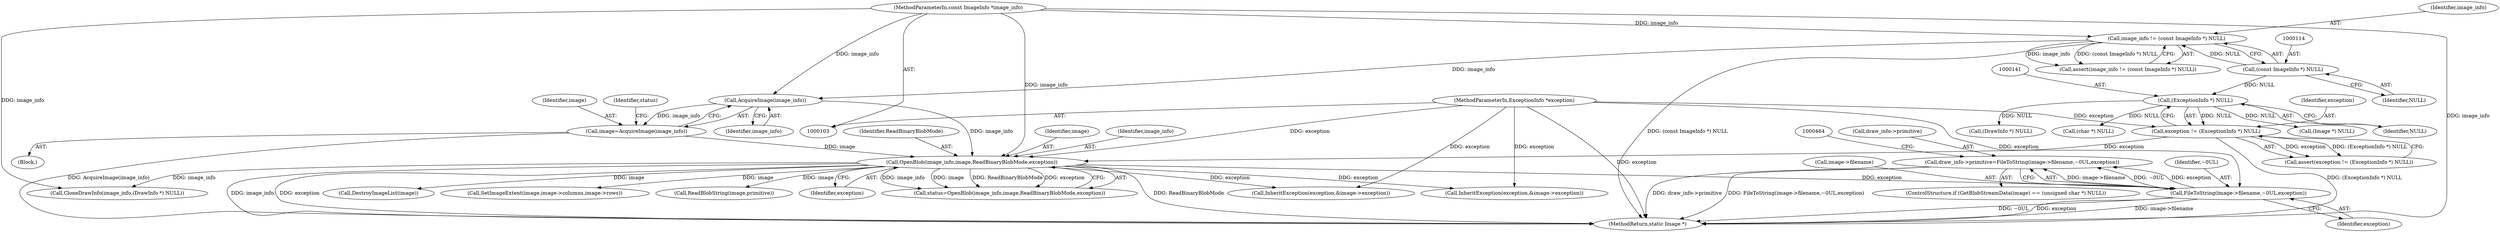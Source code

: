 digraph "0_ImageMagick_f6e9d0d9955e85bdd7540b251cd50d598dacc5e6_38@pointer" {
"1000415" [label="(Call,draw_info->primitive=FileToString(image->filename,~0UL,exception))"];
"1000419" [label="(Call,FileToString(image->filename,~0UL,exception))"];
"1000155" [label="(Call,OpenBlob(image_info,image,ReadBinaryBlobMode,exception))"];
"1000151" [label="(Call,AcquireImage(image_info))"];
"1000111" [label="(Call,image_info != (const ImageInfo *) NULL)"];
"1000104" [label="(MethodParameterIn,const ImageInfo *image_info)"];
"1000113" [label="(Call,(const ImageInfo *) NULL)"];
"1000149" [label="(Call,image=AcquireImage(image_info))"];
"1000138" [label="(Call,exception != (ExceptionInfo *) NULL)"];
"1000105" [label="(MethodParameterIn,ExceptionInfo *exception)"];
"1000140" [label="(Call,(ExceptionInfo *) NULL)"];
"1000157" [label="(Identifier,image)"];
"1000137" [label="(Call,assert(exception != (ExceptionInfo *) NULL))"];
"1000479" [label="(MethodReturn,static Image *)"];
"1000151" [label="(Call,AcquireImage(image_info))"];
"1000167" [label="(Call,DestroyImageList(image))"];
"1000366" [label="(Call,SetImageExtent(image,image->columns,image->rows))"];
"1000113" [label="(Call,(const ImageInfo *) NULL)"];
"1000104" [label="(MethodParameterIn,const ImageInfo *image_info)"];
"1000408" [label="(ControlStructure,if (GetBlobStreamData(image) == (unsigned char *) NULL))"];
"1000420" [label="(Call,image->filename)"];
"1000423" [label="(Identifier,~0UL)"];
"1000111" [label="(Call,image_info != (const ImageInfo *) NULL)"];
"1000115" [label="(Identifier,NULL)"];
"1000191" [label="(Call,ReadBlobString(image,primitive))"];
"1000415" [label="(Call,draw_info->primitive=FileToString(image->filename,~0UL,exception))"];
"1000142" [label="(Identifier,NULL)"];
"1000295" [label="(Call,(DrawInfo *) NULL)"];
"1000112" [label="(Identifier,image_info)"];
"1000159" [label="(Identifier,exception)"];
"1000424" [label="(Identifier,exception)"];
"1000152" [label="(Identifier,image_info)"];
"1000110" [label="(Call,assert(image_info != (const ImageInfo *) NULL))"];
"1000156" [label="(Identifier,image_info)"];
"1000293" [label="(Call,CloneDrawInfo(image_info,(DrawInfo *) NULL))"];
"1000416" [label="(Call,draw_info->primitive)"];
"1000194" [label="(Call,(char *) NULL)"];
"1000170" [label="(Call,(Image *) NULL)"];
"1000150" [label="(Identifier,image)"];
"1000379" [label="(Call,InheritException(exception,&image->exception))"];
"1000140" [label="(Call,(ExceptionInfo *) NULL)"];
"1000419" [label="(Call,FileToString(image->filename,~0UL,exception))"];
"1000158" [label="(Identifier,ReadBinaryBlobMode)"];
"1000139" [label="(Identifier,exception)"];
"1000153" [label="(Call,status=OpenBlob(image_info,image,ReadBinaryBlobMode,exception))"];
"1000155" [label="(Call,OpenBlob(image_info,image,ReadBinaryBlobMode,exception))"];
"1000149" [label="(Call,image=AcquireImage(image_info))"];
"1000138" [label="(Call,exception != (ExceptionInfo *) NULL)"];
"1000105" [label="(MethodParameterIn,ExceptionInfo *exception)"];
"1000154" [label="(Identifier,status)"];
"1000106" [label="(Block,)"];
"1000394" [label="(Call,InheritException(exception,&image->exception))"];
"1000415" -> "1000408"  [label="AST: "];
"1000415" -> "1000419"  [label="CFG: "];
"1000416" -> "1000415"  [label="AST: "];
"1000419" -> "1000415"  [label="AST: "];
"1000464" -> "1000415"  [label="CFG: "];
"1000415" -> "1000479"  [label="DDG: draw_info->primitive"];
"1000415" -> "1000479"  [label="DDG: FileToString(image->filename,~0UL,exception)"];
"1000419" -> "1000415"  [label="DDG: image->filename"];
"1000419" -> "1000415"  [label="DDG: ~0UL"];
"1000419" -> "1000415"  [label="DDG: exception"];
"1000419" -> "1000424"  [label="CFG: "];
"1000420" -> "1000419"  [label="AST: "];
"1000423" -> "1000419"  [label="AST: "];
"1000424" -> "1000419"  [label="AST: "];
"1000419" -> "1000479"  [label="DDG: image->filename"];
"1000419" -> "1000479"  [label="DDG: ~0UL"];
"1000419" -> "1000479"  [label="DDG: exception"];
"1000155" -> "1000419"  [label="DDG: exception"];
"1000105" -> "1000419"  [label="DDG: exception"];
"1000155" -> "1000153"  [label="AST: "];
"1000155" -> "1000159"  [label="CFG: "];
"1000156" -> "1000155"  [label="AST: "];
"1000157" -> "1000155"  [label="AST: "];
"1000158" -> "1000155"  [label="AST: "];
"1000159" -> "1000155"  [label="AST: "];
"1000153" -> "1000155"  [label="CFG: "];
"1000155" -> "1000479"  [label="DDG: exception"];
"1000155" -> "1000479"  [label="DDG: ReadBinaryBlobMode"];
"1000155" -> "1000479"  [label="DDG: image_info"];
"1000155" -> "1000153"  [label="DDG: image_info"];
"1000155" -> "1000153"  [label="DDG: image"];
"1000155" -> "1000153"  [label="DDG: ReadBinaryBlobMode"];
"1000155" -> "1000153"  [label="DDG: exception"];
"1000151" -> "1000155"  [label="DDG: image_info"];
"1000104" -> "1000155"  [label="DDG: image_info"];
"1000149" -> "1000155"  [label="DDG: image"];
"1000138" -> "1000155"  [label="DDG: exception"];
"1000105" -> "1000155"  [label="DDG: exception"];
"1000155" -> "1000167"  [label="DDG: image"];
"1000155" -> "1000191"  [label="DDG: image"];
"1000155" -> "1000293"  [label="DDG: image_info"];
"1000155" -> "1000366"  [label="DDG: image"];
"1000155" -> "1000379"  [label="DDG: exception"];
"1000155" -> "1000394"  [label="DDG: exception"];
"1000151" -> "1000149"  [label="AST: "];
"1000151" -> "1000152"  [label="CFG: "];
"1000152" -> "1000151"  [label="AST: "];
"1000149" -> "1000151"  [label="CFG: "];
"1000151" -> "1000149"  [label="DDG: image_info"];
"1000111" -> "1000151"  [label="DDG: image_info"];
"1000104" -> "1000151"  [label="DDG: image_info"];
"1000111" -> "1000110"  [label="AST: "];
"1000111" -> "1000113"  [label="CFG: "];
"1000112" -> "1000111"  [label="AST: "];
"1000113" -> "1000111"  [label="AST: "];
"1000110" -> "1000111"  [label="CFG: "];
"1000111" -> "1000479"  [label="DDG: (const ImageInfo *) NULL"];
"1000111" -> "1000110"  [label="DDG: image_info"];
"1000111" -> "1000110"  [label="DDG: (const ImageInfo *) NULL"];
"1000104" -> "1000111"  [label="DDG: image_info"];
"1000113" -> "1000111"  [label="DDG: NULL"];
"1000104" -> "1000103"  [label="AST: "];
"1000104" -> "1000479"  [label="DDG: image_info"];
"1000104" -> "1000293"  [label="DDG: image_info"];
"1000113" -> "1000115"  [label="CFG: "];
"1000114" -> "1000113"  [label="AST: "];
"1000115" -> "1000113"  [label="AST: "];
"1000113" -> "1000140"  [label="DDG: NULL"];
"1000149" -> "1000106"  [label="AST: "];
"1000150" -> "1000149"  [label="AST: "];
"1000154" -> "1000149"  [label="CFG: "];
"1000149" -> "1000479"  [label="DDG: AcquireImage(image_info)"];
"1000138" -> "1000137"  [label="AST: "];
"1000138" -> "1000140"  [label="CFG: "];
"1000139" -> "1000138"  [label="AST: "];
"1000140" -> "1000138"  [label="AST: "];
"1000137" -> "1000138"  [label="CFG: "];
"1000138" -> "1000479"  [label="DDG: (ExceptionInfo *) NULL"];
"1000138" -> "1000137"  [label="DDG: exception"];
"1000138" -> "1000137"  [label="DDG: (ExceptionInfo *) NULL"];
"1000105" -> "1000138"  [label="DDG: exception"];
"1000140" -> "1000138"  [label="DDG: NULL"];
"1000105" -> "1000103"  [label="AST: "];
"1000105" -> "1000479"  [label="DDG: exception"];
"1000105" -> "1000379"  [label="DDG: exception"];
"1000105" -> "1000394"  [label="DDG: exception"];
"1000140" -> "1000142"  [label="CFG: "];
"1000141" -> "1000140"  [label="AST: "];
"1000142" -> "1000140"  [label="AST: "];
"1000140" -> "1000170"  [label="DDG: NULL"];
"1000140" -> "1000194"  [label="DDG: NULL"];
"1000140" -> "1000295"  [label="DDG: NULL"];
}
